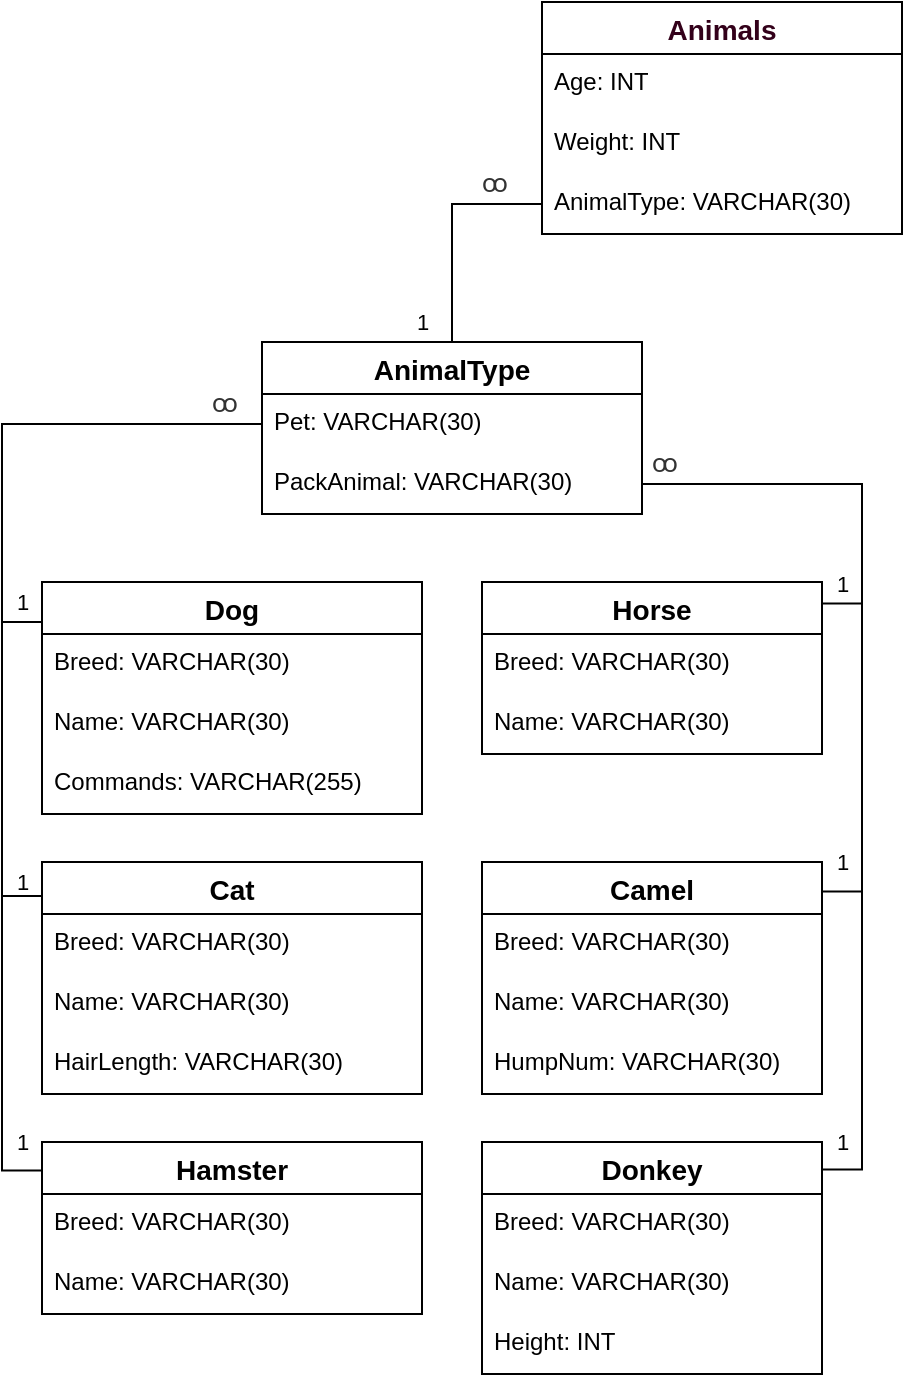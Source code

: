 <mxfile version="25.0.3">
  <diagram name="Страница — 1" id="e56_tDvbDJAxPdFa5W4l">
    <mxGraphModel dx="2057" dy="1732" grid="1" gridSize="10" guides="1" tooltips="1" connect="1" arrows="1" fold="1" page="1" pageScale="1" pageWidth="827" pageHeight="1169" background="#FFFFFF" math="0" shadow="0">
      <root>
        <mxCell id="0" />
        <mxCell id="1" parent="0" />
        <mxCell id="rtBBu97cA2iFdREbmg_O-1" value="Animals" style="swimlane;fontStyle=1;childLayout=stackLayout;horizontal=1;startSize=26;horizontalStack=0;resizeParent=1;resizeParentMax=0;resizeLast=0;collapsible=1;marginBottom=0;align=center;fontSize=14;fontColor=#33001A;" parent="1" vertex="1">
          <mxGeometry x="240" y="-40" width="180" height="116" as="geometry">
            <mxRectangle x="320" width="90" height="30" as="alternateBounds" />
          </mxGeometry>
        </mxCell>
        <mxCell id="0u5Ml3Y4r6riVDR2ipCL-9" value="Age: INT" style="text;strokeColor=none;fillColor=none;spacingLeft=4;spacingRight=4;overflow=hidden;rotatable=0;points=[[0,0.5],[1,0.5]];portConstraint=eastwest;fontSize=12;whiteSpace=wrap;html=1;" parent="rtBBu97cA2iFdREbmg_O-1" vertex="1">
          <mxGeometry y="26" width="180" height="30" as="geometry" />
        </mxCell>
        <mxCell id="0u5Ml3Y4r6riVDR2ipCL-10" value="Weight: INT" style="text;strokeColor=none;fillColor=none;spacingLeft=4;spacingRight=4;overflow=hidden;rotatable=0;points=[[0,0.5],[1,0.5]];portConstraint=eastwest;fontSize=12;whiteSpace=wrap;html=1;" parent="rtBBu97cA2iFdREbmg_O-1" vertex="1">
          <mxGeometry y="56" width="180" height="30" as="geometry" />
        </mxCell>
        <mxCell id="mCZZvqMS4VVe9nkCevLB-24" value="AnimalType: VARCHAR(30)" style="text;strokeColor=none;fillColor=none;spacingLeft=4;spacingRight=4;overflow=hidden;rotatable=0;points=[[0,0.5],[1,0.5]];portConstraint=eastwest;fontSize=12;whiteSpace=wrap;html=1;" vertex="1" parent="rtBBu97cA2iFdREbmg_O-1">
          <mxGeometry y="86" width="180" height="30" as="geometry" />
        </mxCell>
        <mxCell id="0u5Ml3Y4r6riVDR2ipCL-13" style="edgeStyle=orthogonalEdgeStyle;rounded=0;orthogonalLoop=1;jettySize=auto;html=1;endArrow=none;endFill=0;" parent="1" source="rtBBu97cA2iFdREbmg_O-5" target="mCZZvqMS4VVe9nkCevLB-24" edge="1">
          <mxGeometry relative="1" as="geometry" />
        </mxCell>
        <mxCell id="0u5Ml3Y4r6riVDR2ipCL-16" value="1" style="edgeLabel;html=1;align=center;verticalAlign=middle;resizable=0;points=[];" parent="0u5Ml3Y4r6riVDR2ipCL-13" vertex="1" connectable="0">
          <mxGeometry x="-0.698" y="1" relative="1" as="geometry">
            <mxPoint x="-14" y="7" as="offset" />
          </mxGeometry>
        </mxCell>
        <mxCell id="0u5Ml3Y4r6riVDR2ipCL-18" value="&lt;span style=&quot;color: rgb(51, 51, 51); font-family: &amp;quot;YS Text&amp;quot;, -apple-system, BlinkMacSystemFont, Arial, Helvetica, sans-serif; font-size: 13px; text-align: start; text-wrap-mode: wrap;&quot;&gt;ꝏ&lt;/span&gt;" style="edgeLabel;html=1;align=center;verticalAlign=middle;resizable=0;points=[];" parent="0u5Ml3Y4r6riVDR2ipCL-13" vertex="1" connectable="0">
          <mxGeometry x="0.496" y="-1" relative="1" as="geometry">
            <mxPoint x="4" y="-12" as="offset" />
          </mxGeometry>
        </mxCell>
        <mxCell id="mCZZvqMS4VVe9nkCevLB-47" value="&lt;span style=&quot;color: rgb(51, 51, 51); font-family: &amp;quot;YS Text&amp;quot;, -apple-system, BlinkMacSystemFont, Arial, Helvetica, sans-serif; font-size: 13px; text-align: start; text-wrap-mode: wrap;&quot;&gt;ꝏ&lt;/span&gt;" style="edgeLabel;html=1;align=center;verticalAlign=middle;resizable=0;points=[];" vertex="1" connectable="0" parent="0u5Ml3Y4r6riVDR2ipCL-13">
          <mxGeometry x="0.496" y="-1" relative="1" as="geometry">
            <mxPoint x="-131" y="98" as="offset" />
          </mxGeometry>
        </mxCell>
        <mxCell id="mCZZvqMS4VVe9nkCevLB-48" value="&lt;span style=&quot;color: rgb(51, 51, 51); font-family: &amp;quot;YS Text&amp;quot;, -apple-system, BlinkMacSystemFont, Arial, Helvetica, sans-serif; font-size: 13px; text-align: start; text-wrap-mode: wrap;&quot;&gt;ꝏ&lt;/span&gt;" style="edgeLabel;html=1;align=center;verticalAlign=middle;resizable=0;points=[];" vertex="1" connectable="0" parent="0u5Ml3Y4r6riVDR2ipCL-13">
          <mxGeometry x="0.496" y="-1" relative="1" as="geometry">
            <mxPoint x="89" y="128" as="offset" />
          </mxGeometry>
        </mxCell>
        <mxCell id="mCZZvqMS4VVe9nkCevLB-49" value="1" style="edgeLabel;html=1;align=center;verticalAlign=middle;resizable=0;points=[];" vertex="1" connectable="0" parent="0u5Ml3Y4r6riVDR2ipCL-13">
          <mxGeometry x="-0.698" y="1" relative="1" as="geometry">
            <mxPoint x="-214" y="147" as="offset" />
          </mxGeometry>
        </mxCell>
        <mxCell id="mCZZvqMS4VVe9nkCevLB-50" value="1" style="edgeLabel;html=1;align=center;verticalAlign=middle;resizable=0;points=[];" vertex="1" connectable="0" parent="0u5Ml3Y4r6riVDR2ipCL-13">
          <mxGeometry x="-0.698" y="1" relative="1" as="geometry">
            <mxPoint x="-214" y="287" as="offset" />
          </mxGeometry>
        </mxCell>
        <mxCell id="mCZZvqMS4VVe9nkCevLB-51" value="1" style="edgeLabel;html=1;align=center;verticalAlign=middle;resizable=0;points=[];" vertex="1" connectable="0" parent="0u5Ml3Y4r6riVDR2ipCL-13">
          <mxGeometry x="-0.698" y="1" relative="1" as="geometry">
            <mxPoint x="-214" y="417" as="offset" />
          </mxGeometry>
        </mxCell>
        <mxCell id="mCZZvqMS4VVe9nkCevLB-52" value="1" style="edgeLabel;html=1;align=center;verticalAlign=middle;resizable=0;points=[];" vertex="1" connectable="0" parent="0u5Ml3Y4r6riVDR2ipCL-13">
          <mxGeometry x="-0.698" y="1" relative="1" as="geometry">
            <mxPoint x="196" y="138" as="offset" />
          </mxGeometry>
        </mxCell>
        <mxCell id="mCZZvqMS4VVe9nkCevLB-53" value="1" style="edgeLabel;html=1;align=center;verticalAlign=middle;resizable=0;points=[];" vertex="1" connectable="0" parent="0u5Ml3Y4r6riVDR2ipCL-13">
          <mxGeometry x="-0.698" y="1" relative="1" as="geometry">
            <mxPoint x="196" y="277" as="offset" />
          </mxGeometry>
        </mxCell>
        <mxCell id="mCZZvqMS4VVe9nkCevLB-54" value="1" style="edgeLabel;html=1;align=center;verticalAlign=middle;resizable=0;points=[];" vertex="1" connectable="0" parent="0u5Ml3Y4r6riVDR2ipCL-13">
          <mxGeometry x="-0.698" y="1" relative="1" as="geometry">
            <mxPoint x="196" y="417" as="offset" />
          </mxGeometry>
        </mxCell>
        <mxCell id="rtBBu97cA2iFdREbmg_O-5" value="AnimalType" style="swimlane;fontStyle=1;childLayout=stackLayout;horizontal=1;startSize=26;horizontalStack=0;resizeParent=1;resizeParentMax=0;resizeLast=0;collapsible=1;marginBottom=0;align=center;fontSize=14;" parent="1" vertex="1">
          <mxGeometry x="100" y="130" width="190" height="86" as="geometry">
            <mxRectangle x="320" width="90" height="30" as="alternateBounds" />
          </mxGeometry>
        </mxCell>
        <mxCell id="0u5Ml3Y4r6riVDR2ipCL-7" value="Pet: VARCHAR(30)" style="text;strokeColor=none;fillColor=none;spacingLeft=4;spacingRight=4;overflow=hidden;rotatable=0;points=[[0,0.5],[1,0.5]];portConstraint=eastwest;fontSize=12;whiteSpace=wrap;html=1;" parent="rtBBu97cA2iFdREbmg_O-5" vertex="1">
          <mxGeometry y="26" width="190" height="30" as="geometry" />
        </mxCell>
        <mxCell id="mCZZvqMS4VVe9nkCevLB-25" value="PackAnimal: VARCHAR(30)" style="text;strokeColor=none;fillColor=none;spacingLeft=4;spacingRight=4;overflow=hidden;rotatable=0;points=[[0,0.5],[1,0.5]];portConstraint=eastwest;fontSize=12;whiteSpace=wrap;html=1;" vertex="1" parent="rtBBu97cA2iFdREbmg_O-5">
          <mxGeometry y="56" width="190" height="30" as="geometry" />
        </mxCell>
        <mxCell id="0u5Ml3Y4r6riVDR2ipCL-21" value="Dog" style="swimlane;fontStyle=1;childLayout=stackLayout;horizontal=1;startSize=26;horizontalStack=0;resizeParent=1;resizeParentMax=0;resizeLast=0;collapsible=1;marginBottom=0;align=center;fontSize=14;" parent="1" vertex="1">
          <mxGeometry x="-10" y="250" width="190" height="116" as="geometry">
            <mxRectangle x="320" width="90" height="30" as="alternateBounds" />
          </mxGeometry>
        </mxCell>
        <mxCell id="0u5Ml3Y4r6riVDR2ipCL-23" value="Breed: VARCHAR(30)" style="text;strokeColor=none;fillColor=none;spacingLeft=4;spacingRight=4;overflow=hidden;rotatable=0;points=[[0,0.5],[1,0.5]];portConstraint=eastwest;fontSize=12;whiteSpace=wrap;html=1;" parent="0u5Ml3Y4r6riVDR2ipCL-21" vertex="1">
          <mxGeometry y="26" width="190" height="30" as="geometry" />
        </mxCell>
        <mxCell id="0u5Ml3Y4r6riVDR2ipCL-24" value="Name: VARCHAR(30)" style="text;strokeColor=none;fillColor=none;spacingLeft=4;spacingRight=4;overflow=hidden;rotatable=0;points=[[0,0.5],[1,0.5]];portConstraint=eastwest;fontSize=12;whiteSpace=wrap;html=1;" parent="0u5Ml3Y4r6riVDR2ipCL-21" vertex="1">
          <mxGeometry y="56" width="190" height="30" as="geometry" />
        </mxCell>
        <mxCell id="0u5Ml3Y4r6riVDR2ipCL-26" value="Commands: VARCHAR(255)" style="text;strokeColor=none;fillColor=none;spacingLeft=4;spacingRight=4;overflow=hidden;rotatable=0;points=[[0,0.5],[1,0.5]];portConstraint=eastwest;fontSize=12;whiteSpace=wrap;html=1;" parent="0u5Ml3Y4r6riVDR2ipCL-21" vertex="1">
          <mxGeometry y="86" width="190" height="30" as="geometry" />
        </mxCell>
        <mxCell id="0u5Ml3Y4r6riVDR2ipCL-28" value="Cat" style="swimlane;fontStyle=1;childLayout=stackLayout;horizontal=1;startSize=26;horizontalStack=0;resizeParent=1;resizeParentMax=0;resizeLast=0;collapsible=1;marginBottom=0;align=center;fontSize=14;" parent="1" vertex="1">
          <mxGeometry x="-10" y="390" width="190" height="116" as="geometry">
            <mxRectangle x="320" width="90" height="30" as="alternateBounds" />
          </mxGeometry>
        </mxCell>
        <mxCell id="mCZZvqMS4VVe9nkCevLB-29" value="Breed: VARCHAR(30)" style="text;strokeColor=none;fillColor=none;spacingLeft=4;spacingRight=4;overflow=hidden;rotatable=0;points=[[0,0.5],[1,0.5]];portConstraint=eastwest;fontSize=12;whiteSpace=wrap;html=1;" vertex="1" parent="0u5Ml3Y4r6riVDR2ipCL-28">
          <mxGeometry y="26" width="190" height="30" as="geometry" />
        </mxCell>
        <mxCell id="0u5Ml3Y4r6riVDR2ipCL-31" value="Name: VARCHAR(30)" style="text;strokeColor=none;fillColor=none;spacingLeft=4;spacingRight=4;overflow=hidden;rotatable=0;points=[[0,0.5],[1,0.5]];portConstraint=eastwest;fontSize=12;whiteSpace=wrap;html=1;" parent="0u5Ml3Y4r6riVDR2ipCL-28" vertex="1">
          <mxGeometry y="56" width="190" height="30" as="geometry" />
        </mxCell>
        <mxCell id="mCZZvqMS4VVe9nkCevLB-30" value="HairLength: VARCHAR(30)" style="text;strokeColor=none;fillColor=none;spacingLeft=4;spacingRight=4;overflow=hidden;rotatable=0;points=[[0,0.5],[1,0.5]];portConstraint=eastwest;fontSize=12;whiteSpace=wrap;html=1;" vertex="1" parent="0u5Ml3Y4r6riVDR2ipCL-28">
          <mxGeometry y="86" width="190" height="30" as="geometry" />
        </mxCell>
        <mxCell id="0u5Ml3Y4r6riVDR2ipCL-35" value="Hamster" style="swimlane;fontStyle=1;childLayout=stackLayout;horizontal=1;startSize=26;horizontalStack=0;resizeParent=1;resizeParentMax=0;resizeLast=0;collapsible=1;marginBottom=0;align=center;fontSize=14;" parent="1" vertex="1">
          <mxGeometry x="-10" y="530" width="190" height="86" as="geometry">
            <mxRectangle x="320" width="90" height="30" as="alternateBounds" />
          </mxGeometry>
        </mxCell>
        <mxCell id="mCZZvqMS4VVe9nkCevLB-41" value="Breed: VARCHAR(30)" style="text;strokeColor=none;fillColor=none;spacingLeft=4;spacingRight=4;overflow=hidden;rotatable=0;points=[[0,0.5],[1,0.5]];portConstraint=eastwest;fontSize=12;whiteSpace=wrap;html=1;" vertex="1" parent="0u5Ml3Y4r6riVDR2ipCL-35">
          <mxGeometry y="26" width="190" height="30" as="geometry" />
        </mxCell>
        <mxCell id="0u5Ml3Y4r6riVDR2ipCL-38" value="Name: VARCHAR(30)" style="text;strokeColor=none;fillColor=none;spacingLeft=4;spacingRight=4;overflow=hidden;rotatable=0;points=[[0,0.5],[1,0.5]];portConstraint=eastwest;fontSize=12;whiteSpace=wrap;html=1;" parent="0u5Ml3Y4r6riVDR2ipCL-35" vertex="1">
          <mxGeometry y="56" width="190" height="30" as="geometry" />
        </mxCell>
        <mxCell id="mCZZvqMS4VVe9nkCevLB-26" style="edgeStyle=orthogonalEdgeStyle;rounded=0;orthogonalLoop=1;jettySize=auto;html=1;entryX=1;entryY=0.5;entryDx=0;entryDy=0;exitX=1;exitY=0.125;exitDx=0;exitDy=0;exitPerimeter=0;endArrow=none;endFill=0;" edge="1" parent="1" source="mCZZvqMS4VVe9nkCevLB-1" target="mCZZvqMS4VVe9nkCevLB-25">
          <mxGeometry relative="1" as="geometry" />
        </mxCell>
        <mxCell id="mCZZvqMS4VVe9nkCevLB-1" value="Horse" style="swimlane;fontStyle=1;childLayout=stackLayout;horizontal=1;startSize=26;horizontalStack=0;resizeParent=1;resizeParentMax=0;resizeLast=0;collapsible=1;marginBottom=0;align=center;fontSize=14;" vertex="1" parent="1">
          <mxGeometry x="210" y="250" width="170" height="86" as="geometry">
            <mxRectangle x="320" width="90" height="30" as="alternateBounds" />
          </mxGeometry>
        </mxCell>
        <mxCell id="mCZZvqMS4VVe9nkCevLB-38" value="Breed: VARCHAR(30)" style="text;strokeColor=none;fillColor=none;spacingLeft=4;spacingRight=4;overflow=hidden;rotatable=0;points=[[0,0.5],[1,0.5]];portConstraint=eastwest;fontSize=12;whiteSpace=wrap;html=1;" vertex="1" parent="mCZZvqMS4VVe9nkCevLB-1">
          <mxGeometry y="26" width="170" height="30" as="geometry" />
        </mxCell>
        <mxCell id="mCZZvqMS4VVe9nkCevLB-4" value="Name: VARCHAR(30)" style="text;strokeColor=none;fillColor=none;spacingLeft=4;spacingRight=4;overflow=hidden;rotatable=0;points=[[0,0.5],[1,0.5]];portConstraint=eastwest;fontSize=12;whiteSpace=wrap;html=1;" vertex="1" parent="mCZZvqMS4VVe9nkCevLB-1">
          <mxGeometry y="56" width="170" height="30" as="geometry" />
        </mxCell>
        <mxCell id="mCZZvqMS4VVe9nkCevLB-8" value="Camel" style="swimlane;fontStyle=1;childLayout=stackLayout;horizontal=1;startSize=26;horizontalStack=0;resizeParent=1;resizeParentMax=0;resizeLast=0;collapsible=1;marginBottom=0;align=center;fontSize=14;" vertex="1" parent="1">
          <mxGeometry x="210" y="390" width="170" height="116" as="geometry">
            <mxRectangle x="320" width="90" height="30" as="alternateBounds" />
          </mxGeometry>
        </mxCell>
        <mxCell id="mCZZvqMS4VVe9nkCevLB-39" value="Breed: VARCHAR(30)" style="text;strokeColor=none;fillColor=none;spacingLeft=4;spacingRight=4;overflow=hidden;rotatable=0;points=[[0,0.5],[1,0.5]];portConstraint=eastwest;fontSize=12;whiteSpace=wrap;html=1;" vertex="1" parent="mCZZvqMS4VVe9nkCevLB-8">
          <mxGeometry y="26" width="170" height="30" as="geometry" />
        </mxCell>
        <mxCell id="mCZZvqMS4VVe9nkCevLB-11" value="Name: VARCHAR(30)" style="text;strokeColor=none;fillColor=none;spacingLeft=4;spacingRight=4;overflow=hidden;rotatable=0;points=[[0,0.5],[1,0.5]];portConstraint=eastwest;fontSize=12;whiteSpace=wrap;html=1;" vertex="1" parent="mCZZvqMS4VVe9nkCevLB-8">
          <mxGeometry y="56" width="170" height="30" as="geometry" />
        </mxCell>
        <mxCell id="mCZZvqMS4VVe9nkCevLB-36" value="HumpNum: VARCHAR(30)" style="text;strokeColor=none;fillColor=none;spacingLeft=4;spacingRight=4;overflow=hidden;rotatable=0;points=[[0,0.5],[1,0.5]];portConstraint=eastwest;fontSize=12;whiteSpace=wrap;html=1;" vertex="1" parent="mCZZvqMS4VVe9nkCevLB-8">
          <mxGeometry y="86" width="170" height="30" as="geometry" />
        </mxCell>
        <mxCell id="mCZZvqMS4VVe9nkCevLB-28" style="edgeStyle=orthogonalEdgeStyle;rounded=0;orthogonalLoop=1;jettySize=auto;html=1;entryX=1;entryY=0.5;entryDx=0;entryDy=0;exitX=0.998;exitY=0.119;exitDx=0;exitDy=0;exitPerimeter=0;endArrow=none;endFill=0;" edge="1" parent="1" source="mCZZvqMS4VVe9nkCevLB-14" target="mCZZvqMS4VVe9nkCevLB-25">
          <mxGeometry relative="1" as="geometry" />
        </mxCell>
        <mxCell id="mCZZvqMS4VVe9nkCevLB-14" value="Donkey" style="swimlane;fontStyle=1;childLayout=stackLayout;horizontal=1;startSize=26;horizontalStack=0;resizeParent=1;resizeParentMax=0;resizeLast=0;collapsible=1;marginBottom=0;align=center;fontSize=14;" vertex="1" parent="1">
          <mxGeometry x="210" y="530" width="170" height="116" as="geometry">
            <mxRectangle x="320" width="90" height="30" as="alternateBounds" />
          </mxGeometry>
        </mxCell>
        <mxCell id="mCZZvqMS4VVe9nkCevLB-40" value="Breed: VARCHAR(30)" style="text;strokeColor=none;fillColor=none;spacingLeft=4;spacingRight=4;overflow=hidden;rotatable=0;points=[[0,0.5],[1,0.5]];portConstraint=eastwest;fontSize=12;whiteSpace=wrap;html=1;" vertex="1" parent="mCZZvqMS4VVe9nkCevLB-14">
          <mxGeometry y="26" width="170" height="30" as="geometry" />
        </mxCell>
        <mxCell id="mCZZvqMS4VVe9nkCevLB-17" value="Name: VARCHAR(30)" style="text;strokeColor=none;fillColor=none;spacingLeft=4;spacingRight=4;overflow=hidden;rotatable=0;points=[[0,0.5],[1,0.5]];portConstraint=eastwest;fontSize=12;whiteSpace=wrap;html=1;" vertex="1" parent="mCZZvqMS4VVe9nkCevLB-14">
          <mxGeometry y="56" width="170" height="30" as="geometry" />
        </mxCell>
        <mxCell id="mCZZvqMS4VVe9nkCevLB-37" value="Height: INT" style="text;strokeColor=none;fillColor=none;spacingLeft=4;spacingRight=4;overflow=hidden;rotatable=0;points=[[0,0.5],[1,0.5]];portConstraint=eastwest;fontSize=12;whiteSpace=wrap;html=1;" vertex="1" parent="mCZZvqMS4VVe9nkCevLB-14">
          <mxGeometry y="86" width="170" height="30" as="geometry" />
        </mxCell>
        <mxCell id="mCZZvqMS4VVe9nkCevLB-27" style="edgeStyle=orthogonalEdgeStyle;rounded=0;orthogonalLoop=1;jettySize=auto;html=1;entryX=1;entryY=0.5;entryDx=0;entryDy=0;exitX=1;exitY=0.127;exitDx=0;exitDy=0;exitPerimeter=0;endArrow=none;endFill=0;" edge="1" parent="1" source="mCZZvqMS4VVe9nkCevLB-8" target="mCZZvqMS4VVe9nkCevLB-25">
          <mxGeometry relative="1" as="geometry" />
        </mxCell>
        <mxCell id="mCZZvqMS4VVe9nkCevLB-42" style="edgeStyle=orthogonalEdgeStyle;rounded=0;orthogonalLoop=1;jettySize=auto;html=1;entryX=0;entryY=0.5;entryDx=0;entryDy=0;exitX=0;exitY=0.172;exitDx=0;exitDy=0;exitPerimeter=0;endArrow=none;endFill=0;" edge="1" parent="1" source="0u5Ml3Y4r6riVDR2ipCL-21" target="0u5Ml3Y4r6riVDR2ipCL-7">
          <mxGeometry relative="1" as="geometry">
            <Array as="points">
              <mxPoint x="-30" y="270" />
              <mxPoint x="-30" y="171" />
            </Array>
          </mxGeometry>
        </mxCell>
        <mxCell id="mCZZvqMS4VVe9nkCevLB-44" style="edgeStyle=orthogonalEdgeStyle;rounded=0;orthogonalLoop=1;jettySize=auto;html=1;entryX=0;entryY=0.5;entryDx=0;entryDy=0;exitX=0.002;exitY=0.165;exitDx=0;exitDy=0;exitPerimeter=0;endArrow=none;endFill=0;" edge="1" parent="1" source="0u5Ml3Y4r6riVDR2ipCL-35" target="0u5Ml3Y4r6riVDR2ipCL-7">
          <mxGeometry relative="1" as="geometry">
            <mxPoint x="-80" y="390.0" as="targetPoint" />
          </mxGeometry>
        </mxCell>
        <mxCell id="mCZZvqMS4VVe9nkCevLB-43" style="edgeStyle=orthogonalEdgeStyle;rounded=0;orthogonalLoop=1;jettySize=auto;html=1;exitX=0;exitY=0.172;exitDx=0;exitDy=0;exitPerimeter=0;entryX=0;entryY=0.5;entryDx=0;entryDy=0;snapToPoint=0;endArrow=none;endFill=0;" edge="1" parent="1" source="0u5Ml3Y4r6riVDR2ipCL-28" target="0u5Ml3Y4r6riVDR2ipCL-7">
          <mxGeometry relative="1" as="geometry">
            <mxPoint x="100" y="180.0" as="targetPoint" />
            <Array as="points">
              <mxPoint x="-10" y="407" />
              <mxPoint x="-30" y="407" />
              <mxPoint x="-30" y="171" />
            </Array>
          </mxGeometry>
        </mxCell>
      </root>
    </mxGraphModel>
  </diagram>
</mxfile>
